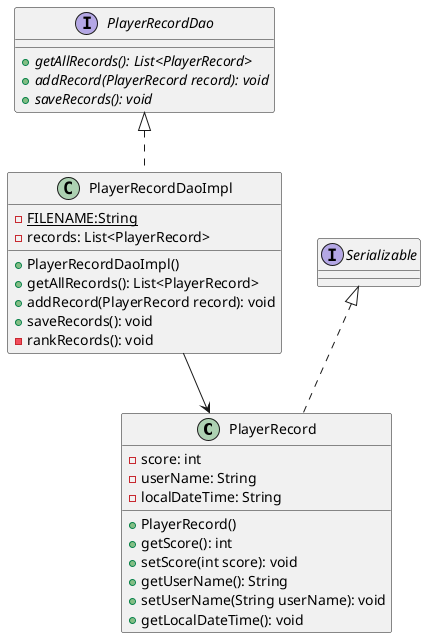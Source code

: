 @startuml
'https://plantuml.com/class-diagram

class PlayerRecord {
- score: int
- userName: String
- localDateTime: String

+ PlayerRecord()
+ getScore(): int
+ setScore(int score): void
+ getUserName(): String
+ setUserName(String userName): void
+ getLocalDateTime(): void

}

interface PlayerRecordDao {
+ {abstract} getAllRecords(): List<PlayerRecord>
+ {abstract} addRecord(PlayerRecord record): void
+ {abstract} saveRecords(): void
}
class PlayerRecordDaoImpl{
- {static} FILENAME:String
- records: List<PlayerRecord>
+ PlayerRecordDaoImpl()
+ getAllRecords(): List<PlayerRecord>
+ addRecord(PlayerRecord record): void
+ saveRecords(): void
- rankRecords(): void
}

interface Serializable{}

PlayerRecordDao<|.-PlayerRecordDaoImpl
PlayerRecordDaoImpl --> PlayerRecord
Serializable<|.-PlayerRecord
@enduml
